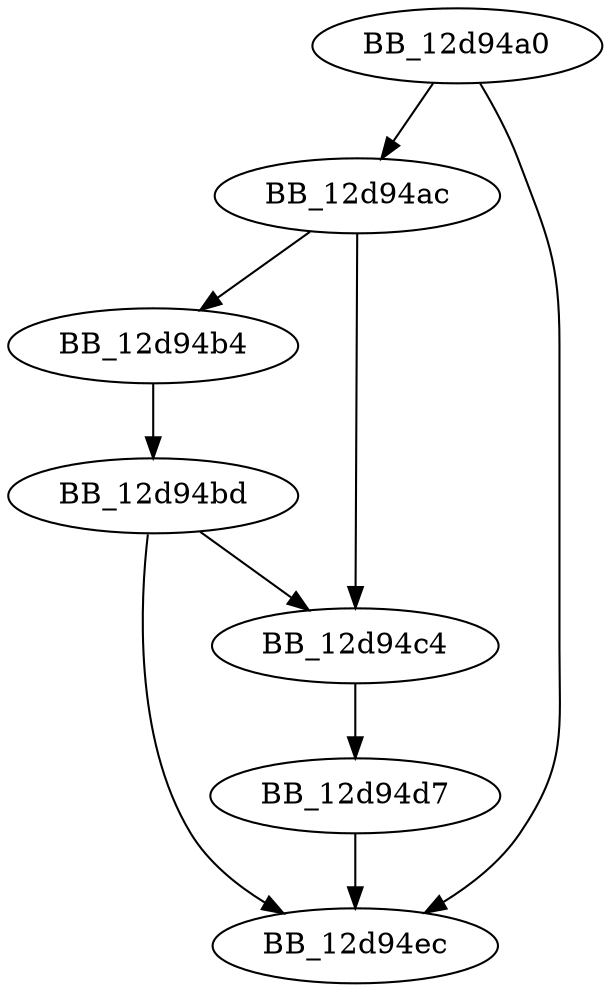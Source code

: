 DiGraph sub_12D94A0{
BB_12d94a0->BB_12d94ac
BB_12d94a0->BB_12d94ec
BB_12d94ac->BB_12d94b4
BB_12d94ac->BB_12d94c4
BB_12d94b4->BB_12d94bd
BB_12d94bd->BB_12d94c4
BB_12d94bd->BB_12d94ec
BB_12d94c4->BB_12d94d7
BB_12d94d7->BB_12d94ec
}
